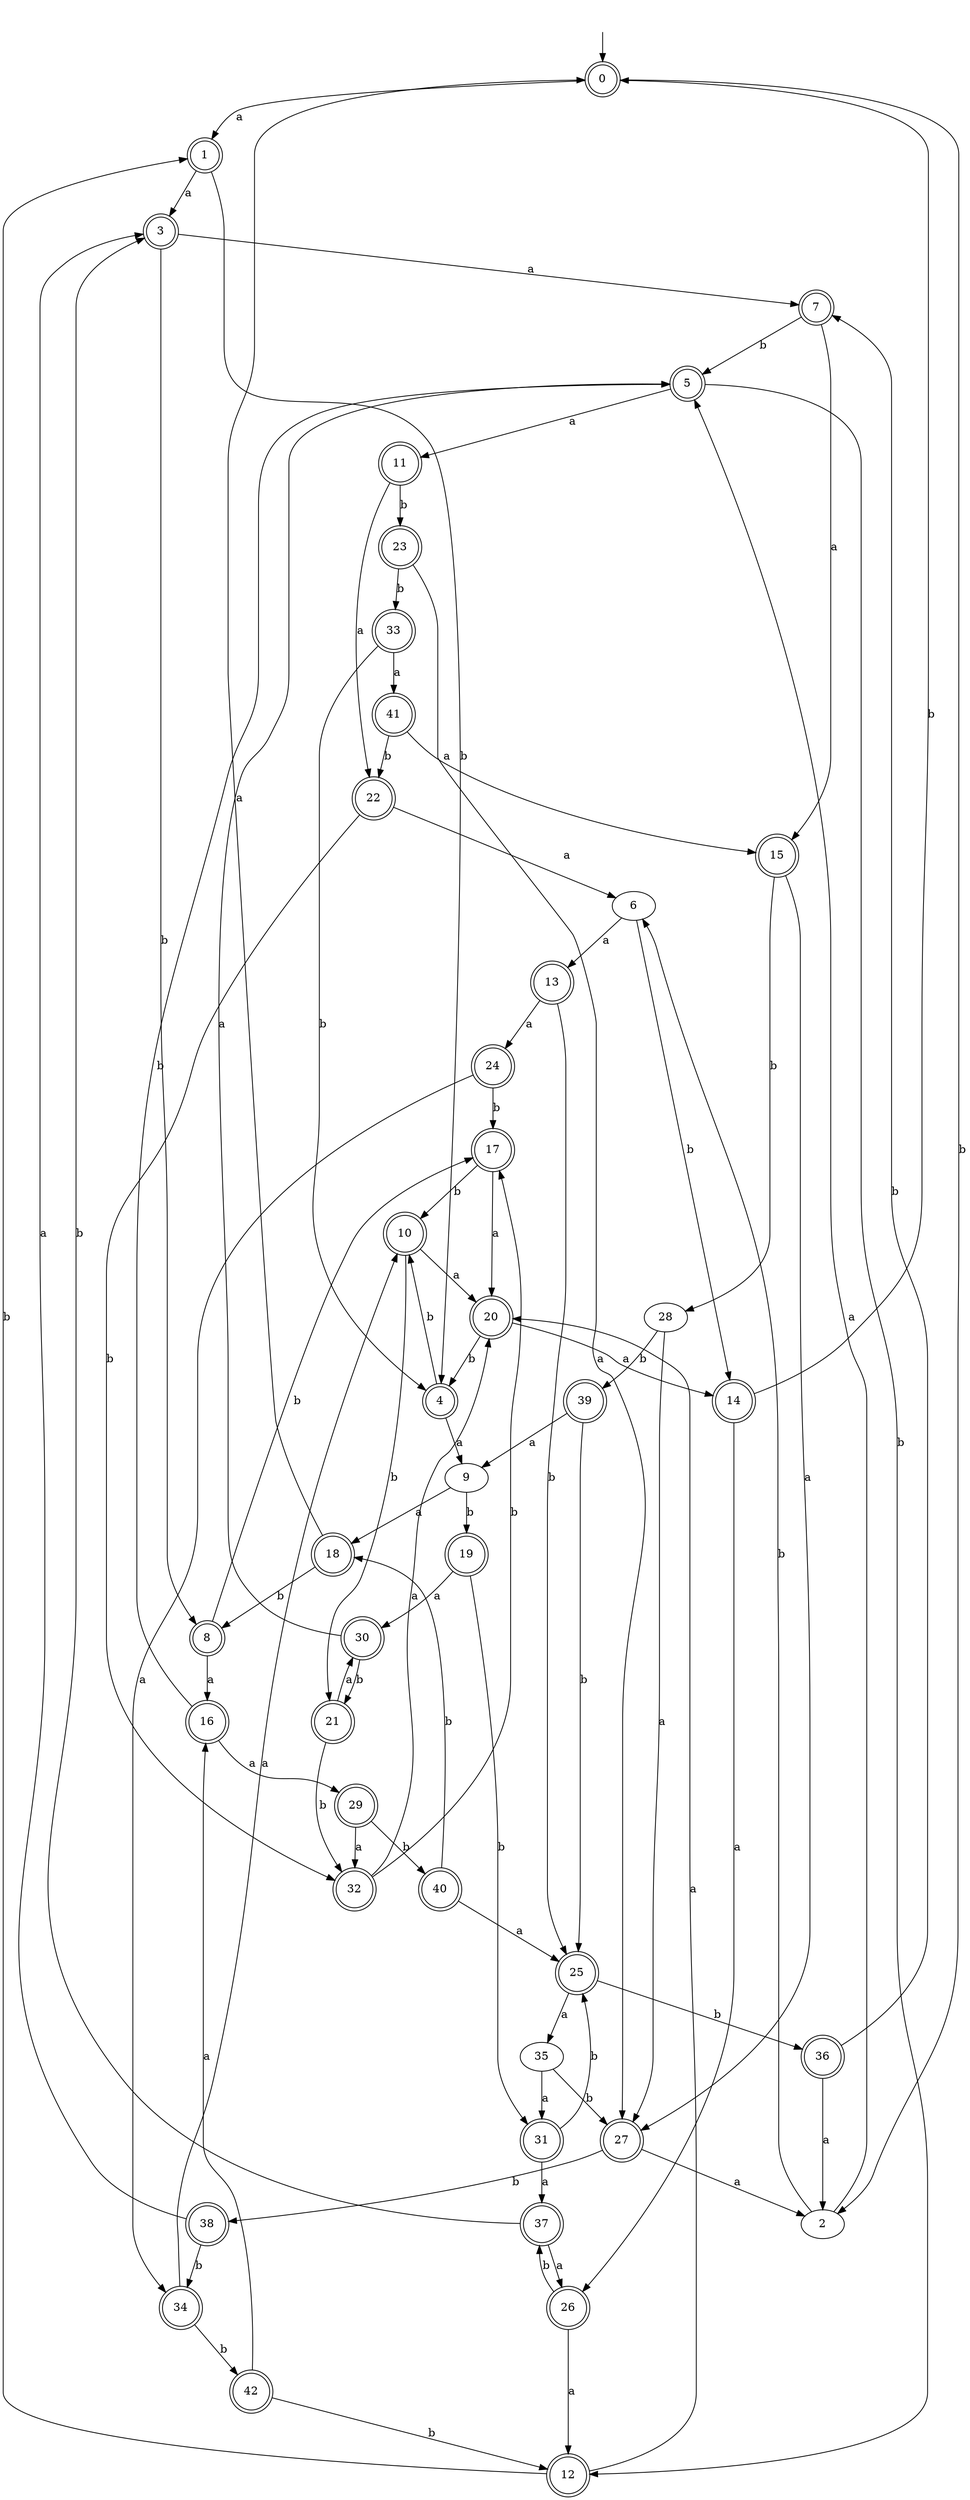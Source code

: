 digraph RandomDFA {
  __start0 [label="", shape=none];
  __start0 -> 0 [label=""];
  0 [shape=circle] [shape=doublecircle]
  0 -> 1 [label="a"]
  0 -> 2 [label="b"]
  1 [shape=doublecircle]
  1 -> 3 [label="a"]
  1 -> 4 [label="b"]
  2
  2 -> 5 [label="a"]
  2 -> 6 [label="b"]
  3 [shape=doublecircle]
  3 -> 7 [label="a"]
  3 -> 8 [label="b"]
  4 [shape=doublecircle]
  4 -> 9 [label="a"]
  4 -> 10 [label="b"]
  5 [shape=doublecircle]
  5 -> 11 [label="a"]
  5 -> 12 [label="b"]
  6
  6 -> 13 [label="a"]
  6 -> 14 [label="b"]
  7 [shape=doublecircle]
  7 -> 15 [label="a"]
  7 -> 5 [label="b"]
  8 [shape=doublecircle]
  8 -> 16 [label="a"]
  8 -> 17 [label="b"]
  9
  9 -> 18 [label="a"]
  9 -> 19 [label="b"]
  10 [shape=doublecircle]
  10 -> 20 [label="a"]
  10 -> 21 [label="b"]
  11 [shape=doublecircle]
  11 -> 22 [label="a"]
  11 -> 23 [label="b"]
  12 [shape=doublecircle]
  12 -> 20 [label="a"]
  12 -> 1 [label="b"]
  13 [shape=doublecircle]
  13 -> 24 [label="a"]
  13 -> 25 [label="b"]
  14 [shape=doublecircle]
  14 -> 26 [label="a"]
  14 -> 0 [label="b"]
  15 [shape=doublecircle]
  15 -> 27 [label="a"]
  15 -> 28 [label="b"]
  16 [shape=doublecircle]
  16 -> 29 [label="a"]
  16 -> 5 [label="b"]
  17 [shape=doublecircle]
  17 -> 20 [label="a"]
  17 -> 10 [label="b"]
  18 [shape=doublecircle]
  18 -> 0 [label="a"]
  18 -> 8 [label="b"]
  19 [shape=doublecircle]
  19 -> 30 [label="a"]
  19 -> 31 [label="b"]
  20 [shape=doublecircle]
  20 -> 14 [label="a"]
  20 -> 4 [label="b"]
  21 [shape=doublecircle]
  21 -> 30 [label="a"]
  21 -> 32 [label="b"]
  22 [shape=doublecircle]
  22 -> 6 [label="a"]
  22 -> 32 [label="b"]
  23 [shape=doublecircle]
  23 -> 27 [label="a"]
  23 -> 33 [label="b"]
  24 [shape=doublecircle]
  24 -> 34 [label="a"]
  24 -> 17 [label="b"]
  25 [shape=doublecircle]
  25 -> 35 [label="a"]
  25 -> 36 [label="b"]
  26 [shape=doublecircle]
  26 -> 12 [label="a"]
  26 -> 37 [label="b"]
  27 [shape=doublecircle]
  27 -> 2 [label="a"]
  27 -> 38 [label="b"]
  28
  28 -> 27 [label="a"]
  28 -> 39 [label="b"]
  29 [shape=doublecircle]
  29 -> 32 [label="a"]
  29 -> 40 [label="b"]
  30 [shape=doublecircle]
  30 -> 5 [label="a"]
  30 -> 21 [label="b"]
  31 [shape=doublecircle]
  31 -> 37 [label="a"]
  31 -> 25 [label="b"]
  32 [shape=doublecircle]
  32 -> 20 [label="a"]
  32 -> 17 [label="b"]
  33 [shape=doublecircle]
  33 -> 41 [label="a"]
  33 -> 4 [label="b"]
  34 [shape=doublecircle]
  34 -> 10 [label="a"]
  34 -> 42 [label="b"]
  35
  35 -> 31 [label="a"]
  35 -> 27 [label="b"]
  36 [shape=doublecircle]
  36 -> 2 [label="a"]
  36 -> 7 [label="b"]
  37 [shape=doublecircle]
  37 -> 26 [label="a"]
  37 -> 3 [label="b"]
  38 [shape=doublecircle]
  38 -> 3 [label="a"]
  38 -> 34 [label="b"]
  39 [shape=doublecircle]
  39 -> 9 [label="a"]
  39 -> 25 [label="b"]
  40 [shape=doublecircle]
  40 -> 25 [label="a"]
  40 -> 18 [label="b"]
  41 [shape=doublecircle]
  41 -> 15 [label="a"]
  41 -> 22 [label="b"]
  42 [shape=doublecircle]
  42 -> 16 [label="a"]
  42 -> 12 [label="b"]
}
